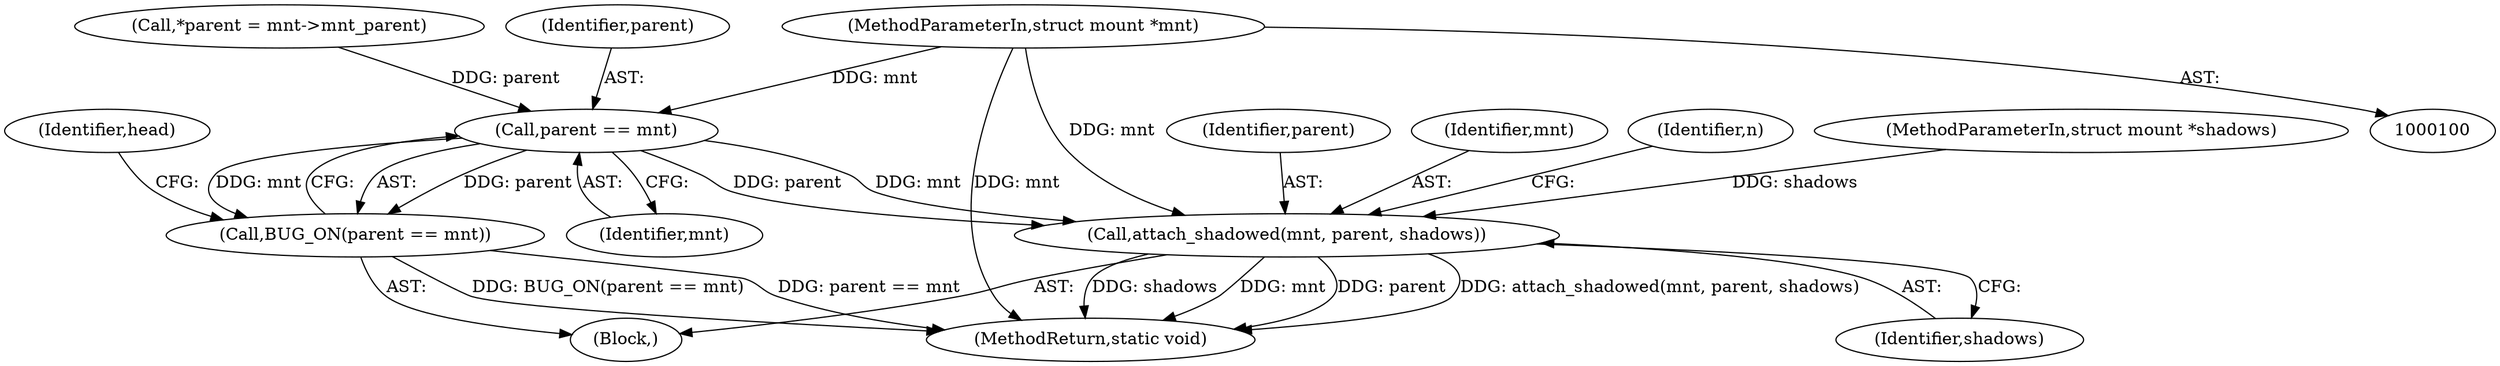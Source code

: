 digraph "0_linux_d29216842a85c7970c536108e093963f02714498_1@pointer" {
"1000101" [label="(MethodParameterIn,struct mount *mnt)"];
"1000120" [label="(Call,parent == mnt)"];
"1000119" [label="(Call,BUG_ON(parent == mnt))"];
"1000155" [label="(Call,attach_shadowed(mnt, parent, shadows))"];
"1000155" [label="(Call,attach_shadowed(mnt, parent, shadows))"];
"1000157" [label="(Identifier,parent)"];
"1000125" [label="(Identifier,head)"];
"1000105" [label="(Call,*parent = mnt->mnt_parent)"];
"1000120" [label="(Call,parent == mnt)"];
"1000103" [label="(Block,)"];
"1000161" [label="(MethodReturn,static void)"];
"1000122" [label="(Identifier,mnt)"];
"1000158" [label="(Identifier,shadows)"];
"1000101" [label="(MethodParameterIn,struct mount *mnt)"];
"1000119" [label="(Call,BUG_ON(parent == mnt))"];
"1000121" [label="(Identifier,parent)"];
"1000156" [label="(Identifier,mnt)"];
"1000160" [label="(Identifier,n)"];
"1000102" [label="(MethodParameterIn,struct mount *shadows)"];
"1000101" -> "1000100"  [label="AST: "];
"1000101" -> "1000161"  [label="DDG: mnt"];
"1000101" -> "1000120"  [label="DDG: mnt"];
"1000101" -> "1000155"  [label="DDG: mnt"];
"1000120" -> "1000119"  [label="AST: "];
"1000120" -> "1000122"  [label="CFG: "];
"1000121" -> "1000120"  [label="AST: "];
"1000122" -> "1000120"  [label="AST: "];
"1000119" -> "1000120"  [label="CFG: "];
"1000120" -> "1000119"  [label="DDG: parent"];
"1000120" -> "1000119"  [label="DDG: mnt"];
"1000105" -> "1000120"  [label="DDG: parent"];
"1000120" -> "1000155"  [label="DDG: mnt"];
"1000120" -> "1000155"  [label="DDG: parent"];
"1000119" -> "1000103"  [label="AST: "];
"1000125" -> "1000119"  [label="CFG: "];
"1000119" -> "1000161"  [label="DDG: BUG_ON(parent == mnt)"];
"1000119" -> "1000161"  [label="DDG: parent == mnt"];
"1000155" -> "1000103"  [label="AST: "];
"1000155" -> "1000158"  [label="CFG: "];
"1000156" -> "1000155"  [label="AST: "];
"1000157" -> "1000155"  [label="AST: "];
"1000158" -> "1000155"  [label="AST: "];
"1000160" -> "1000155"  [label="CFG: "];
"1000155" -> "1000161"  [label="DDG: parent"];
"1000155" -> "1000161"  [label="DDG: attach_shadowed(mnt, parent, shadows)"];
"1000155" -> "1000161"  [label="DDG: shadows"];
"1000155" -> "1000161"  [label="DDG: mnt"];
"1000102" -> "1000155"  [label="DDG: shadows"];
}
